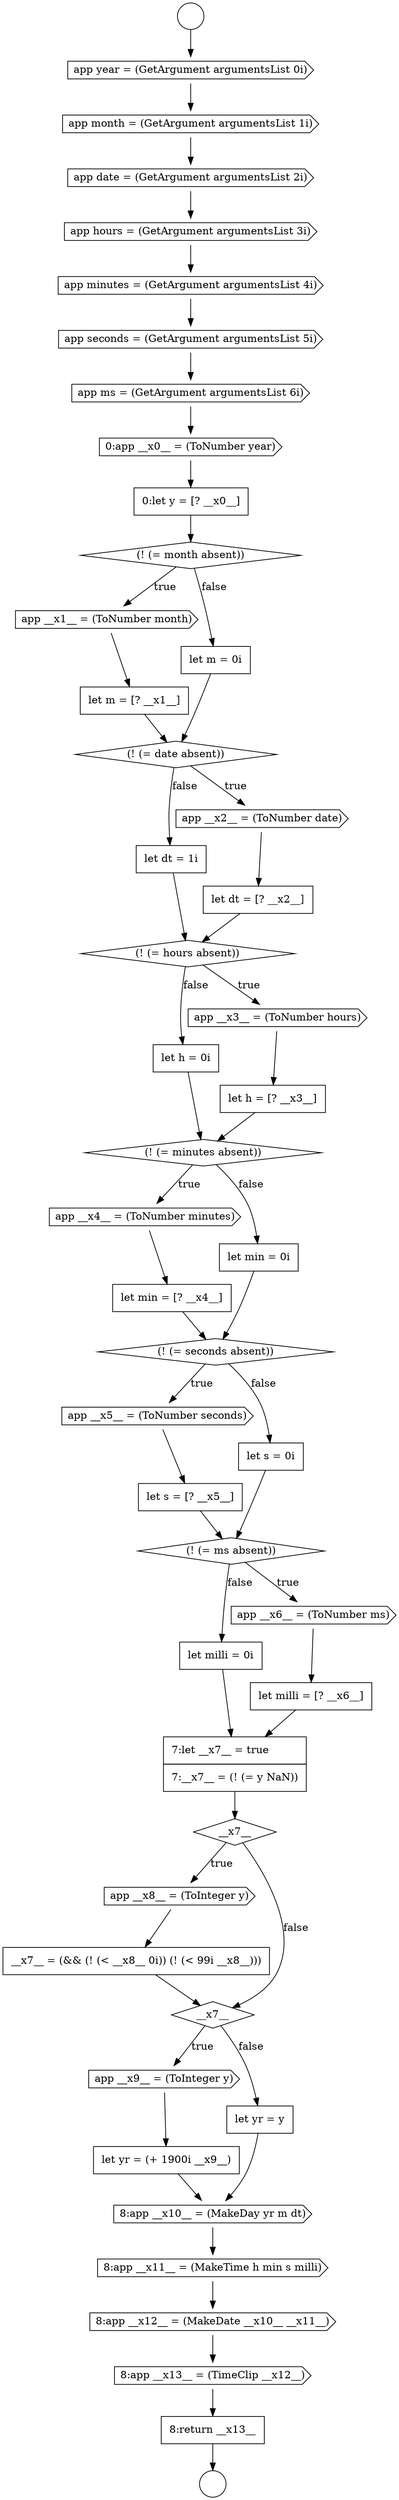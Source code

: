 digraph {
  node11620 [shape=none, margin=0, label=<<font color="black">
    <table border="0" cellborder="1" cellspacing="0" cellpadding="10">
      <tr><td align="left">let s = [? __x5__]</td></tr>
    </table>
  </font>> color="black" fillcolor="white" style=filled]
  node11613 [shape=none, margin=0, label=<<font color="black">
    <table border="0" cellborder="1" cellspacing="0" cellpadding="10">
      <tr><td align="left">let h = 0i</td></tr>
    </table>
  </font>> color="black" fillcolor="white" style=filled]
  node11628 [shape=cds, label=<<font color="black">app __x8__ = (ToInteger y)</font>> color="black" fillcolor="white" style=filled]
  node11632 [shape=none, margin=0, label=<<font color="black">
    <table border="0" cellborder="1" cellspacing="0" cellpadding="10">
      <tr><td align="left">let yr = (+ 1900i __x9__)</td></tr>
    </table>
  </font>> color="black" fillcolor="white" style=filled]
  node11596 [shape=cds, label=<<font color="black">app hours = (GetArgument argumentsList 3i)</font>> color="black" fillcolor="white" style=filled]
  node11597 [shape=cds, label=<<font color="black">app minutes = (GetArgument argumentsList 4i)</font>> color="black" fillcolor="white" style=filled]
  node11614 [shape=diamond, label=<<font color="black">(! (= minutes absent))</font>> color="black" fillcolor="white" style=filled]
  node11625 [shape=none, margin=0, label=<<font color="black">
    <table border="0" cellborder="1" cellspacing="0" cellpadding="10">
      <tr><td align="left">let milli = 0i</td></tr>
    </table>
  </font>> color="black" fillcolor="white" style=filled]
  node11593 [shape=cds, label=<<font color="black">app year = (GetArgument argumentsList 0i)</font>> color="black" fillcolor="white" style=filled]
  node11618 [shape=diamond, label=<<font color="black">(! (= seconds absent))</font>> color="black" fillcolor="white" style=filled]
  node11601 [shape=none, margin=0, label=<<font color="black">
    <table border="0" cellborder="1" cellspacing="0" cellpadding="10">
      <tr><td align="left">0:let y = [? __x0__]</td></tr>
    </table>
  </font>> color="black" fillcolor="white" style=filled]
  node11626 [shape=none, margin=0, label=<<font color="black">
    <table border="0" cellborder="1" cellspacing="0" cellpadding="10">
      <tr><td align="left">7:let __x7__ = true</td></tr>
      <tr><td align="left">7:__x7__ = (! (= y NaN))</td></tr>
    </table>
  </font>> color="black" fillcolor="white" style=filled]
  node11612 [shape=none, margin=0, label=<<font color="black">
    <table border="0" cellborder="1" cellspacing="0" cellpadding="10">
      <tr><td align="left">let h = [? __x3__]</td></tr>
    </table>
  </font>> color="black" fillcolor="white" style=filled]
  node11631 [shape=cds, label=<<font color="black">app __x9__ = (ToInteger y)</font>> color="black" fillcolor="white" style=filled]
  node11635 [shape=cds, label=<<font color="black">8:app __x11__ = (MakeTime h min s milli)</font>> color="black" fillcolor="white" style=filled]
  node11603 [shape=cds, label=<<font color="black">app __x1__ = (ToNumber month)</font>> color="black" fillcolor="white" style=filled]
  node11609 [shape=none, margin=0, label=<<font color="black">
    <table border="0" cellborder="1" cellspacing="0" cellpadding="10">
      <tr><td align="left">let dt = 1i</td></tr>
    </table>
  </font>> color="black" fillcolor="white" style=filled]
  node11600 [shape=cds, label=<<font color="black">0:app __x0__ = (ToNumber year)</font>> color="black" fillcolor="white" style=filled]
  node11619 [shape=cds, label=<<font color="black">app __x5__ = (ToNumber seconds)</font>> color="black" fillcolor="white" style=filled]
  node11634 [shape=cds, label=<<font color="black">8:app __x10__ = (MakeDay yr m dt)</font>> color="black" fillcolor="white" style=filled]
  node11592 [shape=circle label=" " color="black" fillcolor="white" style=filled]
  node11629 [shape=none, margin=0, label=<<font color="black">
    <table border="0" cellborder="1" cellspacing="0" cellpadding="10">
      <tr><td align="left">__x7__ = (&amp;&amp; (! (&lt; __x8__ 0i)) (! (&lt; 99i __x8__)))</td></tr>
    </table>
  </font>> color="black" fillcolor="white" style=filled]
  node11624 [shape=none, margin=0, label=<<font color="black">
    <table border="0" cellborder="1" cellspacing="0" cellpadding="10">
      <tr><td align="left">let milli = [? __x6__]</td></tr>
    </table>
  </font>> color="black" fillcolor="white" style=filled]
  node11602 [shape=diamond, label=<<font color="black">(! (= month absent))</font>> color="black" fillcolor="white" style=filled]
  node11608 [shape=none, margin=0, label=<<font color="black">
    <table border="0" cellborder="1" cellspacing="0" cellpadding="10">
      <tr><td align="left">let dt = [? __x2__]</td></tr>
    </table>
  </font>> color="black" fillcolor="white" style=filled]
  node11606 [shape=diamond, label=<<font color="black">(! (= date absent))</font>> color="black" fillcolor="white" style=filled]
  node11610 [shape=diamond, label=<<font color="black">(! (= hours absent))</font>> color="black" fillcolor="white" style=filled]
  node11638 [shape=none, margin=0, label=<<font color="black">
    <table border="0" cellborder="1" cellspacing="0" cellpadding="10">
      <tr><td align="left">8:return __x13__</td></tr>
    </table>
  </font>> color="black" fillcolor="white" style=filled]
  node11591 [shape=circle label=" " color="black" fillcolor="white" style=filled]
  node11633 [shape=none, margin=0, label=<<font color="black">
    <table border="0" cellborder="1" cellspacing="0" cellpadding="10">
      <tr><td align="left">let yr = y</td></tr>
    </table>
  </font>> color="black" fillcolor="white" style=filled]
  node11615 [shape=cds, label=<<font color="black">app __x4__ = (ToNumber minutes)</font>> color="black" fillcolor="white" style=filled]
  node11598 [shape=cds, label=<<font color="black">app seconds = (GetArgument argumentsList 5i)</font>> color="black" fillcolor="white" style=filled]
  node11623 [shape=cds, label=<<font color="black">app __x6__ = (ToNumber ms)</font>> color="black" fillcolor="white" style=filled]
  node11630 [shape=diamond, label=<<font color="black">__x7__</font>> color="black" fillcolor="white" style=filled]
  node11607 [shape=cds, label=<<font color="black">app __x2__ = (ToNumber date)</font>> color="black" fillcolor="white" style=filled]
  node11605 [shape=none, margin=0, label=<<font color="black">
    <table border="0" cellborder="1" cellspacing="0" cellpadding="10">
      <tr><td align="left">let m = 0i</td></tr>
    </table>
  </font>> color="black" fillcolor="white" style=filled]
  node11611 [shape=cds, label=<<font color="black">app __x3__ = (ToNumber hours)</font>> color="black" fillcolor="white" style=filled]
  node11594 [shape=cds, label=<<font color="black">app month = (GetArgument argumentsList 1i)</font>> color="black" fillcolor="white" style=filled]
  node11622 [shape=diamond, label=<<font color="black">(! (= ms absent))</font>> color="black" fillcolor="white" style=filled]
  node11637 [shape=cds, label=<<font color="black">8:app __x13__ = (TimeClip __x12__)</font>> color="black" fillcolor="white" style=filled]
  node11617 [shape=none, margin=0, label=<<font color="black">
    <table border="0" cellborder="1" cellspacing="0" cellpadding="10">
      <tr><td align="left">let min = 0i</td></tr>
    </table>
  </font>> color="black" fillcolor="white" style=filled]
  node11636 [shape=cds, label=<<font color="black">8:app __x12__ = (MakeDate __x10__ __x11__)</font>> color="black" fillcolor="white" style=filled]
  node11599 [shape=cds, label=<<font color="black">app ms = (GetArgument argumentsList 6i)</font>> color="black" fillcolor="white" style=filled]
  node11604 [shape=none, margin=0, label=<<font color="black">
    <table border="0" cellborder="1" cellspacing="0" cellpadding="10">
      <tr><td align="left">let m = [? __x1__]</td></tr>
    </table>
  </font>> color="black" fillcolor="white" style=filled]
  node11595 [shape=cds, label=<<font color="black">app date = (GetArgument argumentsList 2i)</font>> color="black" fillcolor="white" style=filled]
  node11627 [shape=diamond, label=<<font color="black">__x7__</font>> color="black" fillcolor="white" style=filled]
  node11621 [shape=none, margin=0, label=<<font color="black">
    <table border="0" cellborder="1" cellspacing="0" cellpadding="10">
      <tr><td align="left">let s = 0i</td></tr>
    </table>
  </font>> color="black" fillcolor="white" style=filled]
  node11616 [shape=none, margin=0, label=<<font color="black">
    <table border="0" cellborder="1" cellspacing="0" cellpadding="10">
      <tr><td align="left">let min = [? __x4__]</td></tr>
    </table>
  </font>> color="black" fillcolor="white" style=filled]
  node11601 -> node11602 [ color="black"]
  node11636 -> node11637 [ color="black"]
  node11626 -> node11627 [ color="black"]
  node11621 -> node11622 [ color="black"]
  node11611 -> node11612 [ color="black"]
  node11630 -> node11631 [label=<<font color="black">true</font>> color="black"]
  node11630 -> node11633 [label=<<font color="black">false</font>> color="black"]
  node11603 -> node11604 [ color="black"]
  node11618 -> node11619 [label=<<font color="black">true</font>> color="black"]
  node11618 -> node11621 [label=<<font color="black">false</font>> color="black"]
  node11633 -> node11634 [ color="black"]
  node11595 -> node11596 [ color="black"]
  node11610 -> node11611 [label=<<font color="black">true</font>> color="black"]
  node11610 -> node11613 [label=<<font color="black">false</font>> color="black"]
  node11622 -> node11623 [label=<<font color="black">true</font>> color="black"]
  node11622 -> node11625 [label=<<font color="black">false</font>> color="black"]
  node11614 -> node11615 [label=<<font color="black">true</font>> color="black"]
  node11614 -> node11617 [label=<<font color="black">false</font>> color="black"]
  node11594 -> node11595 [ color="black"]
  node11599 -> node11600 [ color="black"]
  node11591 -> node11593 [ color="black"]
  node11638 -> node11592 [ color="black"]
  node11620 -> node11622 [ color="black"]
  node11615 -> node11616 [ color="black"]
  node11613 -> node11614 [ color="black"]
  node11627 -> node11628 [label=<<font color="black">true</font>> color="black"]
  node11627 -> node11630 [label=<<font color="black">false</font>> color="black"]
  node11617 -> node11618 [ color="black"]
  node11605 -> node11606 [ color="black"]
  node11616 -> node11618 [ color="black"]
  node11600 -> node11601 [ color="black"]
  node11607 -> node11608 [ color="black"]
  node11634 -> node11635 [ color="black"]
  node11596 -> node11597 [ color="black"]
  node11628 -> node11629 [ color="black"]
  node11593 -> node11594 [ color="black"]
  node11612 -> node11614 [ color="black"]
  node11623 -> node11624 [ color="black"]
  node11604 -> node11606 [ color="black"]
  node11606 -> node11607 [label=<<font color="black">true</font>> color="black"]
  node11606 -> node11609 [label=<<font color="black">false</font>> color="black"]
  node11619 -> node11620 [ color="black"]
  node11624 -> node11626 [ color="black"]
  node11598 -> node11599 [ color="black"]
  node11635 -> node11636 [ color="black"]
  node11631 -> node11632 [ color="black"]
  node11632 -> node11634 [ color="black"]
  node11609 -> node11610 [ color="black"]
  node11629 -> node11630 [ color="black"]
  node11608 -> node11610 [ color="black"]
  node11597 -> node11598 [ color="black"]
  node11625 -> node11626 [ color="black"]
  node11602 -> node11603 [label=<<font color="black">true</font>> color="black"]
  node11602 -> node11605 [label=<<font color="black">false</font>> color="black"]
  node11637 -> node11638 [ color="black"]
}
